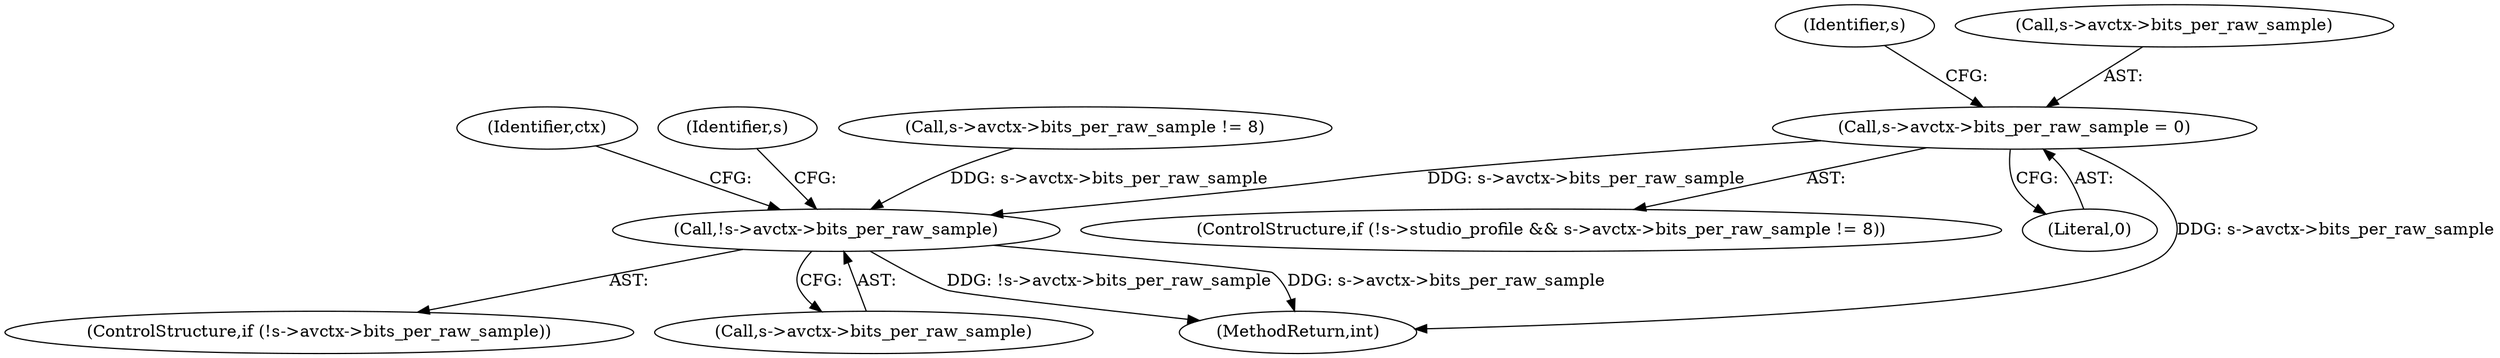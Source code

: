 digraph "0_FFmpeg_2aa9047486dbff12d9e040f917e5f799ed2fd78b@pointer" {
"1000138" [label="(Call,s->avctx->bits_per_raw_sample = 0)"];
"1000724" [label="(Call,!s->avctx->bits_per_raw_sample)"];
"1000125" [label="(ControlStructure,if (!s->studio_profile && s->avctx->bits_per_raw_sample != 8))"];
"1000723" [label="(ControlStructure,if (!s->avctx->bits_per_raw_sample))"];
"1000138" [label="(Call,s->avctx->bits_per_raw_sample = 0)"];
"1000144" [label="(Literal,0)"];
"1000725" [label="(Call,s->avctx->bits_per_raw_sample)"];
"1000149" [label="(Identifier,s)"];
"1000724" [label="(Call,!s->avctx->bits_per_raw_sample)"];
"1000741" [label="(Identifier,ctx)"];
"1000139" [label="(Call,s->avctx->bits_per_raw_sample)"];
"1000748" [label="(MethodReturn,int)"];
"1000733" [label="(Identifier,s)"];
"1000131" [label="(Call,s->avctx->bits_per_raw_sample != 8)"];
"1000138" -> "1000125"  [label="AST: "];
"1000138" -> "1000144"  [label="CFG: "];
"1000139" -> "1000138"  [label="AST: "];
"1000144" -> "1000138"  [label="AST: "];
"1000149" -> "1000138"  [label="CFG: "];
"1000138" -> "1000748"  [label="DDG: s->avctx->bits_per_raw_sample"];
"1000138" -> "1000724"  [label="DDG: s->avctx->bits_per_raw_sample"];
"1000724" -> "1000723"  [label="AST: "];
"1000724" -> "1000725"  [label="CFG: "];
"1000725" -> "1000724"  [label="AST: "];
"1000733" -> "1000724"  [label="CFG: "];
"1000741" -> "1000724"  [label="CFG: "];
"1000724" -> "1000748"  [label="DDG: !s->avctx->bits_per_raw_sample"];
"1000724" -> "1000748"  [label="DDG: s->avctx->bits_per_raw_sample"];
"1000131" -> "1000724"  [label="DDG: s->avctx->bits_per_raw_sample"];
}
